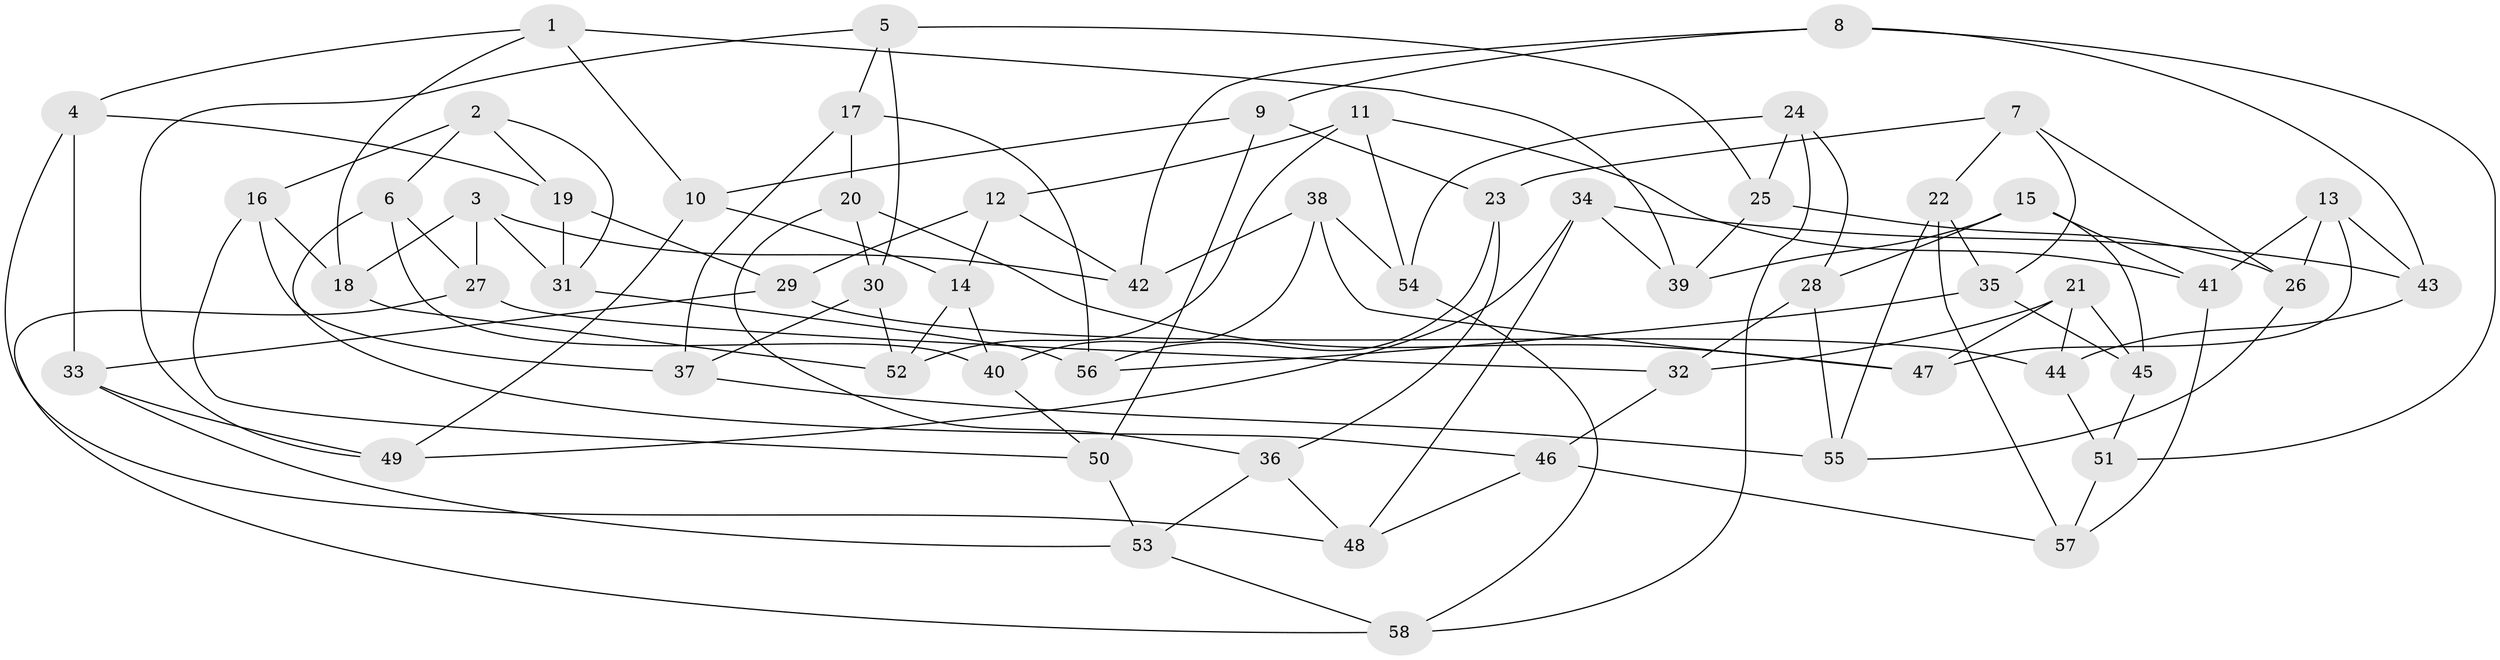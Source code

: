 // coarse degree distribution, {4: 0.7142857142857143, 8: 0.05714285714285714, 9: 0.02857142857142857, 10: 0.02857142857142857, 11: 0.05714285714285714, 3: 0.08571428571428572, 2: 0.02857142857142857}
// Generated by graph-tools (version 1.1) at 2025/53/03/04/25 22:53:57]
// undirected, 58 vertices, 116 edges
graph export_dot {
  node [color=gray90,style=filled];
  1;
  2;
  3;
  4;
  5;
  6;
  7;
  8;
  9;
  10;
  11;
  12;
  13;
  14;
  15;
  16;
  17;
  18;
  19;
  20;
  21;
  22;
  23;
  24;
  25;
  26;
  27;
  28;
  29;
  30;
  31;
  32;
  33;
  34;
  35;
  36;
  37;
  38;
  39;
  40;
  41;
  42;
  43;
  44;
  45;
  46;
  47;
  48;
  49;
  50;
  51;
  52;
  53;
  54;
  55;
  56;
  57;
  58;
  1 -- 10;
  1 -- 18;
  1 -- 39;
  1 -- 4;
  2 -- 19;
  2 -- 31;
  2 -- 16;
  2 -- 6;
  3 -- 18;
  3 -- 42;
  3 -- 27;
  3 -- 31;
  4 -- 48;
  4 -- 19;
  4 -- 33;
  5 -- 25;
  5 -- 17;
  5 -- 49;
  5 -- 30;
  6 -- 27;
  6 -- 40;
  6 -- 46;
  7 -- 35;
  7 -- 22;
  7 -- 23;
  7 -- 26;
  8 -- 51;
  8 -- 43;
  8 -- 42;
  8 -- 9;
  9 -- 10;
  9 -- 23;
  9 -- 50;
  10 -- 14;
  10 -- 49;
  11 -- 41;
  11 -- 54;
  11 -- 52;
  11 -- 12;
  12 -- 42;
  12 -- 14;
  12 -- 29;
  13 -- 47;
  13 -- 43;
  13 -- 41;
  13 -- 26;
  14 -- 52;
  14 -- 40;
  15 -- 39;
  15 -- 28;
  15 -- 41;
  15 -- 45;
  16 -- 18;
  16 -- 50;
  16 -- 37;
  17 -- 37;
  17 -- 20;
  17 -- 56;
  18 -- 52;
  19 -- 31;
  19 -- 29;
  20 -- 30;
  20 -- 47;
  20 -- 36;
  21 -- 45;
  21 -- 47;
  21 -- 32;
  21 -- 44;
  22 -- 35;
  22 -- 55;
  22 -- 57;
  23 -- 36;
  23 -- 56;
  24 -- 28;
  24 -- 25;
  24 -- 58;
  24 -- 54;
  25 -- 26;
  25 -- 39;
  26 -- 55;
  27 -- 32;
  27 -- 58;
  28 -- 32;
  28 -- 55;
  29 -- 44;
  29 -- 33;
  30 -- 37;
  30 -- 52;
  31 -- 56;
  32 -- 46;
  33 -- 53;
  33 -- 49;
  34 -- 48;
  34 -- 49;
  34 -- 39;
  34 -- 43;
  35 -- 45;
  35 -- 56;
  36 -- 53;
  36 -- 48;
  37 -- 55;
  38 -- 42;
  38 -- 40;
  38 -- 54;
  38 -- 47;
  40 -- 50;
  41 -- 57;
  43 -- 44;
  44 -- 51;
  45 -- 51;
  46 -- 57;
  46 -- 48;
  50 -- 53;
  51 -- 57;
  53 -- 58;
  54 -- 58;
}
